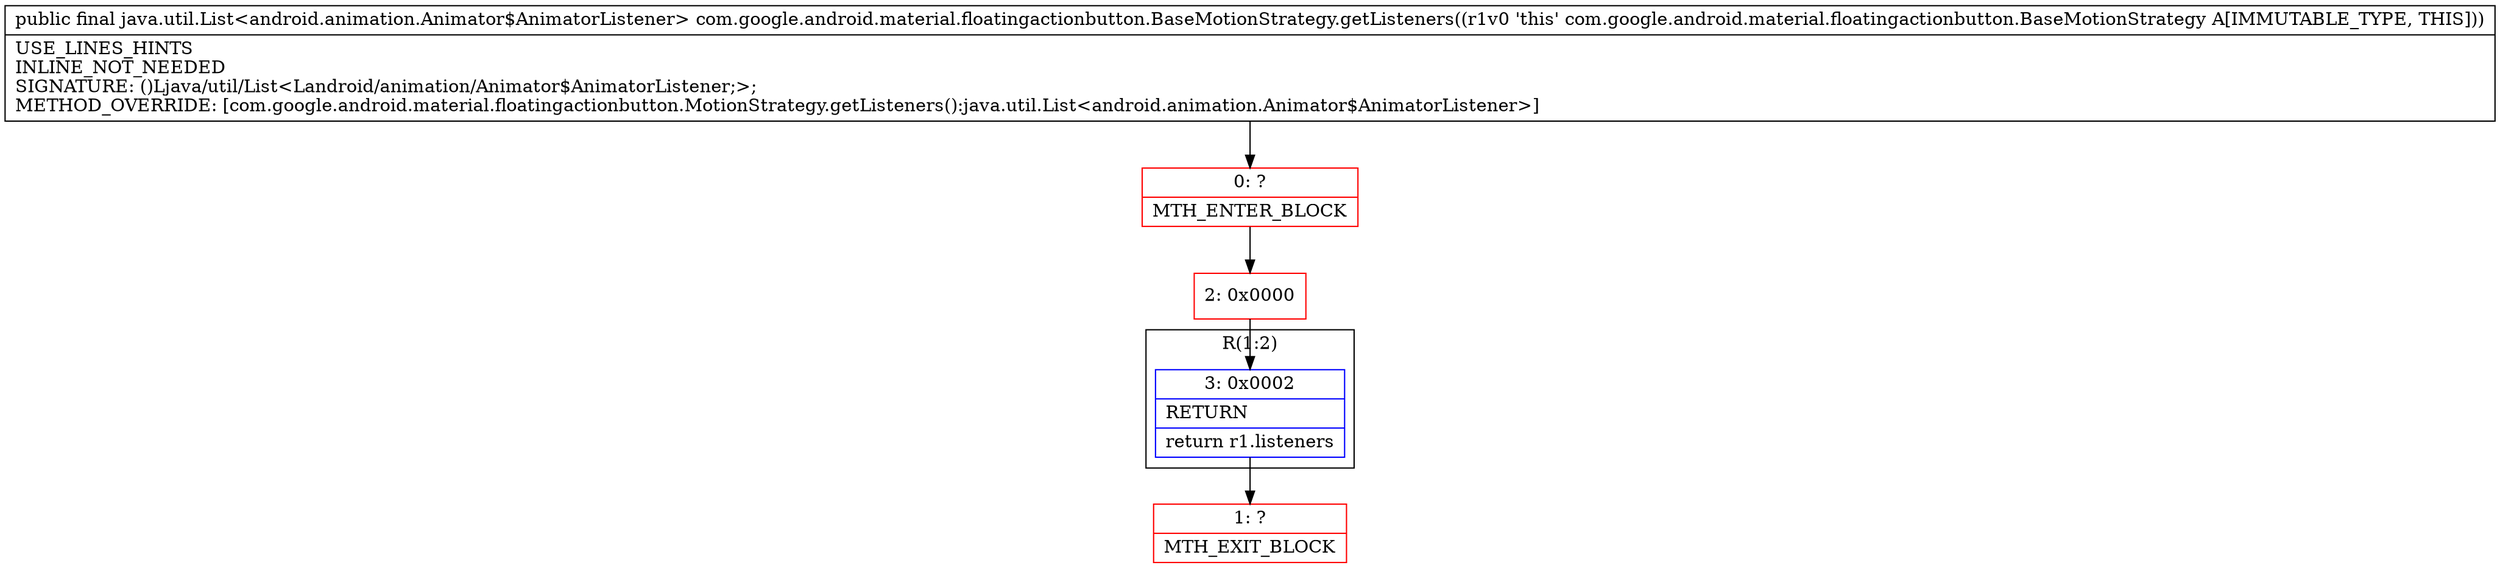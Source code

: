 digraph "CFG forcom.google.android.material.floatingactionbutton.BaseMotionStrategy.getListeners()Ljava\/util\/List;" {
subgraph cluster_Region_992943144 {
label = "R(1:2)";
node [shape=record,color=blue];
Node_3 [shape=record,label="{3\:\ 0x0002|RETURN\l|return r1.listeners\l}"];
}
Node_0 [shape=record,color=red,label="{0\:\ ?|MTH_ENTER_BLOCK\l}"];
Node_2 [shape=record,color=red,label="{2\:\ 0x0000}"];
Node_1 [shape=record,color=red,label="{1\:\ ?|MTH_EXIT_BLOCK\l}"];
MethodNode[shape=record,label="{public final java.util.List\<android.animation.Animator$AnimatorListener\> com.google.android.material.floatingactionbutton.BaseMotionStrategy.getListeners((r1v0 'this' com.google.android.material.floatingactionbutton.BaseMotionStrategy A[IMMUTABLE_TYPE, THIS]))  | USE_LINES_HINTS\lINLINE_NOT_NEEDED\lSIGNATURE: ()Ljava\/util\/List\<Landroid\/animation\/Animator$AnimatorListener;\>;\lMETHOD_OVERRIDE: [com.google.android.material.floatingactionbutton.MotionStrategy.getListeners():java.util.List\<android.animation.Animator$AnimatorListener\>]\l}"];
MethodNode -> Node_0;Node_3 -> Node_1;
Node_0 -> Node_2;
Node_2 -> Node_3;
}

